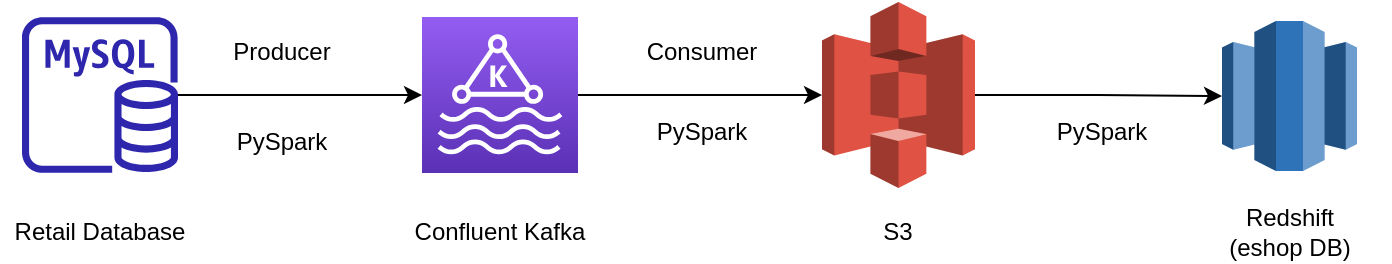 <mxfile version="21.0.6" type="github">
  <diagram name="Page-1" id="JASR0997y7wNXAZMb5bR">
    <mxGraphModel dx="1034" dy="523" grid="1" gridSize="10" guides="1" tooltips="1" connect="1" arrows="1" fold="1" page="1" pageScale="1" pageWidth="850" pageHeight="1100" math="0" shadow="0">
      <root>
        <mxCell id="0" />
        <mxCell id="1" parent="0" />
        <mxCell id="sHbyZ1e8fOgCdp2sVtIj-7" value="" style="edgeStyle=orthogonalEdgeStyle;rounded=0;orthogonalLoop=1;jettySize=auto;html=1;entryX=0;entryY=0.5;entryDx=0;entryDy=0;entryPerimeter=0;" edge="1" parent="1" source="sHbyZ1e8fOgCdp2sVtIj-1" target="sHbyZ1e8fOgCdp2sVtIj-2">
          <mxGeometry relative="1" as="geometry">
            <mxPoint x="267" y="207" as="targetPoint" />
          </mxGeometry>
        </mxCell>
        <mxCell id="sHbyZ1e8fOgCdp2sVtIj-1" value="" style="sketch=0;outlineConnect=0;fontColor=#232F3E;gradientColor=none;fillColor=#2E27AD;strokeColor=none;dashed=0;verticalLabelPosition=bottom;verticalAlign=top;align=center;html=1;fontSize=12;fontStyle=0;aspect=fixed;pointerEvents=1;shape=mxgraph.aws4.rds_mysql_instance;" vertex="1" parent="1">
          <mxGeometry x="110" y="167.5" width="78" height="78" as="geometry" />
        </mxCell>
        <mxCell id="sHbyZ1e8fOgCdp2sVtIj-9" value="" style="edgeStyle=orthogonalEdgeStyle;rounded=0;orthogonalLoop=1;jettySize=auto;html=1;entryX=0;entryY=0.5;entryDx=0;entryDy=0;entryPerimeter=0;" edge="1" parent="1" source="sHbyZ1e8fOgCdp2sVtIj-2" target="sHbyZ1e8fOgCdp2sVtIj-4">
          <mxGeometry relative="1" as="geometry">
            <mxPoint x="447" y="206.5" as="targetPoint" />
          </mxGeometry>
        </mxCell>
        <mxCell id="sHbyZ1e8fOgCdp2sVtIj-2" value="" style="sketch=0;points=[[0,0,0],[0.25,0,0],[0.5,0,0],[0.75,0,0],[1,0,0],[0,1,0],[0.25,1,0],[0.5,1,0],[0.75,1,0],[1,1,0],[0,0.25,0],[0,0.5,0],[0,0.75,0],[1,0.25,0],[1,0.5,0],[1,0.75,0]];outlineConnect=0;fontColor=#232F3E;gradientColor=#945DF2;gradientDirection=north;fillColor=#5A30B5;strokeColor=#ffffff;dashed=0;verticalLabelPosition=bottom;verticalAlign=top;align=center;html=1;fontSize=12;fontStyle=0;aspect=fixed;shape=mxgraph.aws4.resourceIcon;resIcon=mxgraph.aws4.managed_streaming_for_kafka;" vertex="1" parent="1">
          <mxGeometry x="310" y="167.5" width="78" height="78" as="geometry" />
        </mxCell>
        <mxCell id="sHbyZ1e8fOgCdp2sVtIj-13" value="" style="edgeStyle=orthogonalEdgeStyle;rounded=0;orthogonalLoop=1;jettySize=auto;html=1;entryX=0;entryY=0.5;entryDx=0;entryDy=0;entryPerimeter=0;" edge="1" parent="1" source="sHbyZ1e8fOgCdp2sVtIj-4" target="sHbyZ1e8fOgCdp2sVtIj-5">
          <mxGeometry relative="1" as="geometry">
            <mxPoint x="644.75" y="206.5" as="targetPoint" />
          </mxGeometry>
        </mxCell>
        <mxCell id="sHbyZ1e8fOgCdp2sVtIj-4" value="" style="outlineConnect=0;dashed=0;verticalLabelPosition=bottom;verticalAlign=top;align=center;html=1;shape=mxgraph.aws3.s3;fillColor=#E05243;gradientColor=none;" vertex="1" parent="1">
          <mxGeometry x="510" y="160" width="76.5" height="93" as="geometry" />
        </mxCell>
        <mxCell id="sHbyZ1e8fOgCdp2sVtIj-5" value="" style="outlineConnect=0;dashed=0;verticalLabelPosition=bottom;verticalAlign=top;align=center;html=1;shape=mxgraph.aws3.redshift;fillColor=#2E73B8;gradientColor=none;" vertex="1" parent="1">
          <mxGeometry x="710" y="169.5" width="67.5" height="75" as="geometry" />
        </mxCell>
        <mxCell id="sHbyZ1e8fOgCdp2sVtIj-14" value="Retail Database" style="text;html=1;strokeColor=none;fillColor=none;align=center;verticalAlign=middle;whiteSpace=wrap;rounded=0;" vertex="1" parent="1">
          <mxGeometry x="99" y="260" width="100" height="30" as="geometry" />
        </mxCell>
        <mxCell id="sHbyZ1e8fOgCdp2sVtIj-15" value="Confluent Kafka" style="text;html=1;strokeColor=none;fillColor=none;align=center;verticalAlign=middle;whiteSpace=wrap;rounded=0;" vertex="1" parent="1">
          <mxGeometry x="299" y="260" width="100" height="30" as="geometry" />
        </mxCell>
        <mxCell id="sHbyZ1e8fOgCdp2sVtIj-16" value="S3" style="text;html=1;strokeColor=none;fillColor=none;align=center;verticalAlign=middle;whiteSpace=wrap;rounded=0;" vertex="1" parent="1">
          <mxGeometry x="498.25" y="260" width="100" height="30" as="geometry" />
        </mxCell>
        <mxCell id="sHbyZ1e8fOgCdp2sVtIj-17" value="Redshift&lt;br&gt;(eshop DB)" style="text;html=1;strokeColor=none;fillColor=none;align=center;verticalAlign=middle;whiteSpace=wrap;rounded=0;" vertex="1" parent="1">
          <mxGeometry x="693.75" y="260" width="100" height="30" as="geometry" />
        </mxCell>
        <mxCell id="sHbyZ1e8fOgCdp2sVtIj-18" value="Producer" style="text;html=1;strokeColor=none;fillColor=none;align=center;verticalAlign=middle;whiteSpace=wrap;rounded=0;" vertex="1" parent="1">
          <mxGeometry x="210" y="169.5" width="60" height="30" as="geometry" />
        </mxCell>
        <mxCell id="sHbyZ1e8fOgCdp2sVtIj-19" value="PySpark" style="text;html=1;strokeColor=none;fillColor=none;align=center;verticalAlign=middle;whiteSpace=wrap;rounded=0;" vertex="1" parent="1">
          <mxGeometry x="210" y="214.5" width="60" height="30" as="geometry" />
        </mxCell>
        <mxCell id="sHbyZ1e8fOgCdp2sVtIj-20" value="Consumer" style="text;html=1;strokeColor=none;fillColor=none;align=center;verticalAlign=middle;whiteSpace=wrap;rounded=0;" vertex="1" parent="1">
          <mxGeometry x="420" y="169.5" width="60" height="30" as="geometry" />
        </mxCell>
        <mxCell id="sHbyZ1e8fOgCdp2sVtIj-21" value="PySpark" style="text;html=1;strokeColor=none;fillColor=none;align=center;verticalAlign=middle;whiteSpace=wrap;rounded=0;" vertex="1" parent="1">
          <mxGeometry x="420" y="210" width="60" height="30" as="geometry" />
        </mxCell>
        <mxCell id="sHbyZ1e8fOgCdp2sVtIj-22" value="PySpark" style="text;html=1;strokeColor=none;fillColor=none;align=center;verticalAlign=middle;whiteSpace=wrap;rounded=0;" vertex="1" parent="1">
          <mxGeometry x="620" y="210" width="60" height="30" as="geometry" />
        </mxCell>
      </root>
    </mxGraphModel>
  </diagram>
</mxfile>
